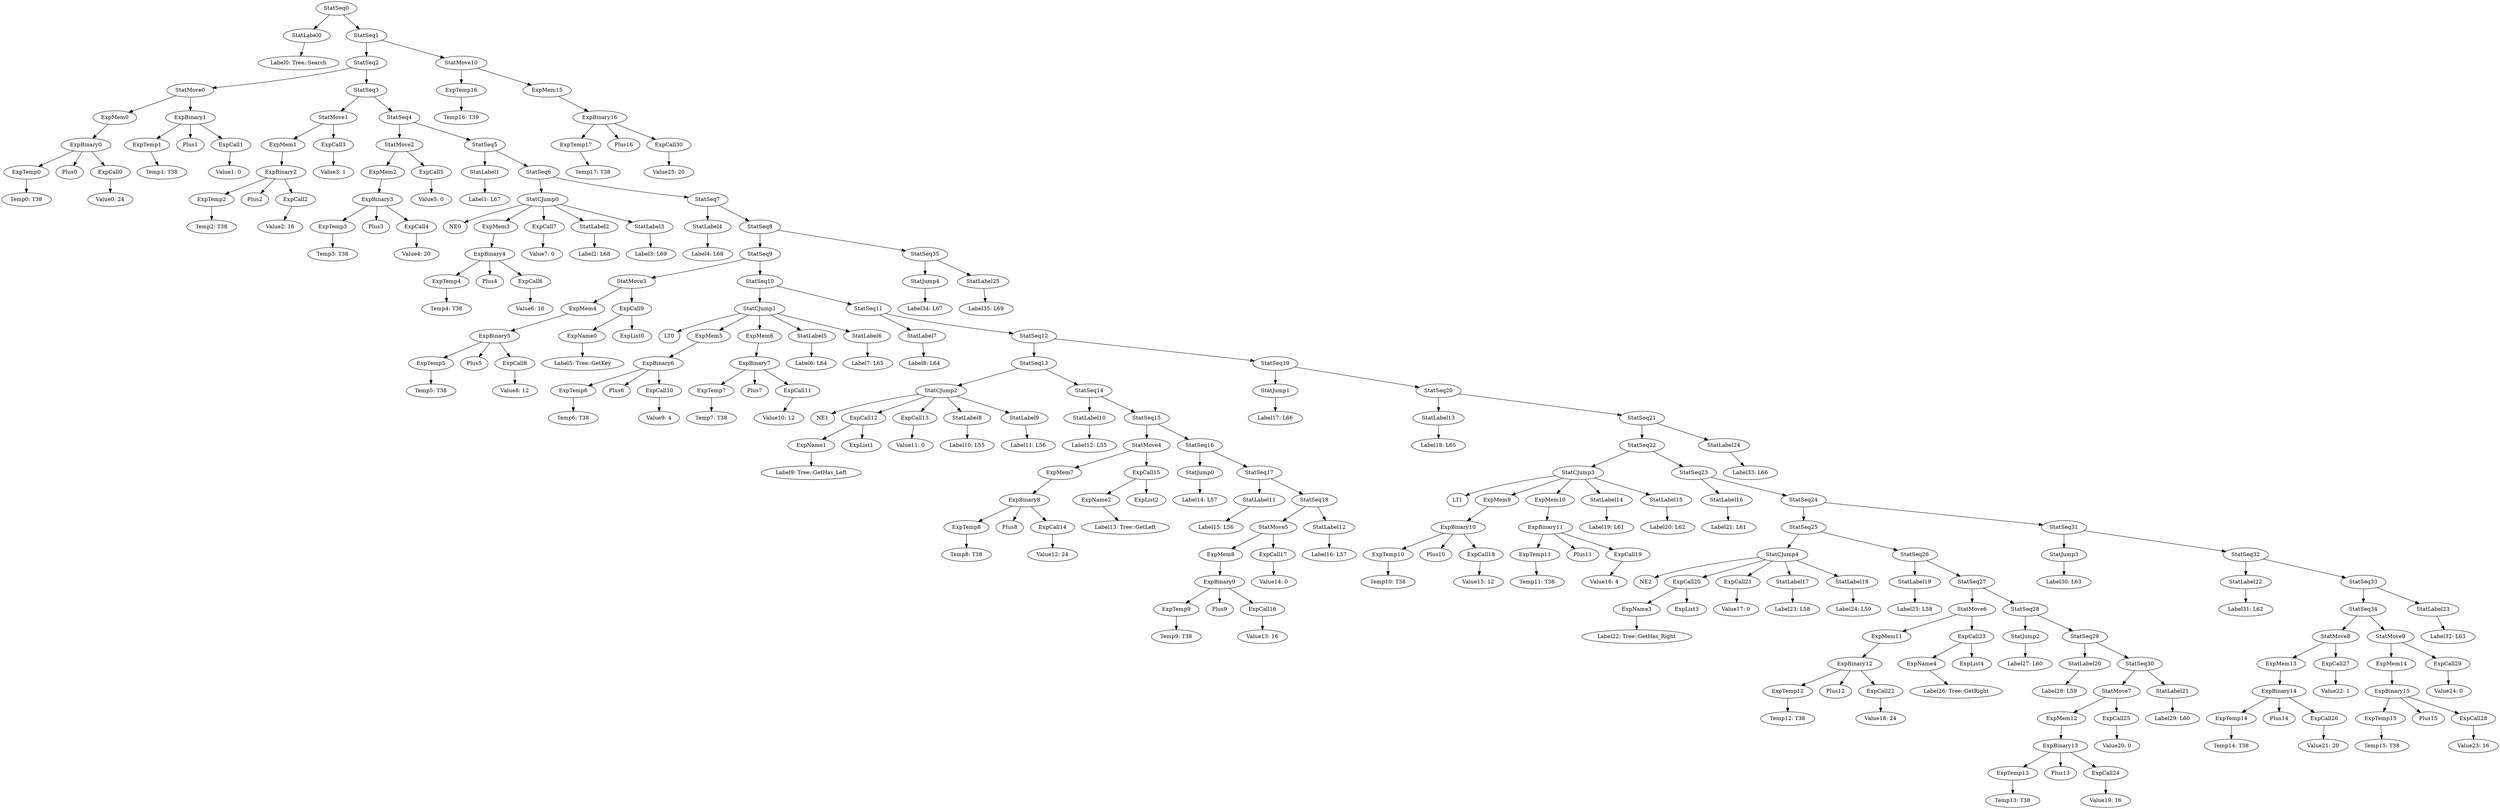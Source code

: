 digraph {
	ordering = out;
	ExpCall30 -> "Value25: 20";
	StatMove10 -> ExpTemp16;
	StatMove10 -> ExpMem15;
	StatJump4 -> "Label34: L67";
	StatSeq8 -> StatSeq9;
	StatSeq8 -> StatSeq35;
	StatSeq21 -> StatSeq22;
	StatSeq21 -> StatLabel24;
	StatMove9 -> ExpMem14;
	StatMove9 -> ExpCall29;
	ExpMem14 -> ExpBinary15;
	ExpCall28 -> "Value23: 16";
	ExpTemp15 -> "Temp15: T38";
	StatSeq34 -> StatMove8;
	StatSeq34 -> StatMove9;
	ExpMem13 -> ExpBinary14;
	ExpBinary16 -> ExpTemp17;
	ExpBinary16 -> Plus16;
	ExpBinary16 -> ExpCall30;
	ExpCall26 -> "Value21: 20";
	ExpTemp14 -> "Temp14: T38";
	StatSeq32 -> StatLabel22;
	StatSeq32 -> StatSeq33;
	StatSeq24 -> StatSeq25;
	StatSeq24 -> StatSeq31;
	StatMove7 -> ExpMem12;
	StatMove7 -> ExpCall25;
	ExpMem12 -> ExpBinary13;
	ExpTemp13 -> "Temp13: T38";
	StatSeq28 -> StatJump2;
	StatSeq28 -> StatSeq29;
	StatSeq29 -> StatLabel20;
	StatSeq29 -> StatSeq30;
	ExpCall23 -> ExpName4;
	ExpCall23 -> ExpList4;
	ExpName4 -> "Label26: Tree::GetRight";
	ExpMem11 -> ExpBinary12;
	ExpBinary12 -> ExpTemp12;
	ExpBinary12 -> Plus12;
	ExpBinary12 -> ExpCall22;
	StatMove6 -> ExpMem11;
	StatMove6 -> ExpCall23;
	StatSeq26 -> StatLabel19;
	StatSeq26 -> StatSeq27;
	StatLabel19 -> "Label25: L58";
	StatSeq25 -> StatCJump4;
	StatSeq25 -> StatSeq26;
	ExpCall24 -> "Value19: 16";
	StatLabel17 -> "Label23: L58";
	ExpCall21 -> "Value17: 0";
	ExpCall20 -> ExpName3;
	ExpCall20 -> ExpList3;
	ExpName3 -> "Label22: Tree::GetHas_Right";
	StatSeq22 -> StatCJump3;
	StatSeq22 -> StatSeq23;
	StatLabel15 -> "Label20: L62";
	StatLabel14 -> "Label19: L61";
	StatSeq31 -> StatJump3;
	StatSeq31 -> StatSeq32;
	ExpTemp11 -> "Temp11: T38";
	ExpCall18 -> "Value15: 12";
	ExpBinary10 -> ExpTemp10;
	ExpBinary10 -> Plus10;
	ExpBinary10 -> ExpCall18;
	ExpName0 -> "Label5: Tree::GetKey";
	ExpBinary5 -> ExpTemp5;
	ExpBinary5 -> Plus5;
	ExpBinary5 -> ExpCall8;
	StatMove3 -> ExpMem4;
	StatMove3 -> ExpCall9;
	StatCJump3 -> LT1;
	StatCJump3 -> ExpMem9;
	StatCJump3 -> ExpMem10;
	StatCJump3 -> StatLabel14;
	StatCJump3 -> StatLabel15;
	ExpCall9 -> ExpName0;
	ExpCall9 -> ExpList0;
	ExpMem3 -> ExpBinary4;
	StatMove8 -> ExpMem13;
	StatMove8 -> ExpCall27;
	StatLabel7 -> "Label8: L64";
	StatLabel24 -> "Label33: L66";
	ExpBinary13 -> ExpTemp13;
	ExpBinary13 -> Plus13;
	ExpBinary13 -> ExpCall24;
	StatMove2 -> ExpMem2;
	StatMove2 -> ExpCall5;
	ExpCall8 -> "Value8: 12";
	StatLabel16 -> "Label21: L61";
	ExpBinary1 -> ExpTemp1;
	ExpBinary1 -> Plus1;
	ExpBinary1 -> ExpCall1;
	ExpMem0 -> ExpBinary0;
	ExpBinary2 -> ExpTemp2;
	ExpBinary2 -> Plus2;
	ExpBinary2 -> ExpCall2;
	ExpMem5 -> ExpBinary6;
	ExpName2 -> "Label13: Tree::GetLeft";
	ExpTemp5 -> "Temp5: T38";
	ExpTemp4 -> "Temp4: T38";
	StatLabel5 -> "Label6: L64";
	ExpBinary4 -> ExpTemp4;
	ExpBinary4 -> Plus4;
	ExpBinary4 -> ExpCall6;
	ExpTemp1 -> "Temp1: T38";
	StatSeq0 -> StatLabel0;
	StatSeq0 -> StatSeq1;
	StatSeq6 -> StatCJump0;
	StatSeq6 -> StatSeq7;
	StatLabel8 -> "Label10: L55";
	ExpTemp3 -> "Temp3: T38";
	ExpBinary14 -> ExpTemp14;
	ExpBinary14 -> Plus14;
	ExpBinary14 -> ExpCall26;
	StatSeq5 -> StatLabel1;
	StatSeq5 -> StatSeq6;
	StatLabel25 -> "Label35: L69";
	StatLabel9 -> "Label11: L56";
	StatSeq30 -> StatMove7;
	StatSeq30 -> StatLabel21;
	StatLabel0 -> "Label0: Tree::Search";
	StatSeq17 -> StatLabel11;
	StatSeq17 -> StatSeq18;
	StatLabel12 -> "Label16: L57";
	ExpTemp0 -> "Temp0: T38";
	ExpTemp7 -> "Temp7: T38";
	StatSeq9 -> StatMove3;
	StatSeq9 -> StatSeq10;
	ExpCall0 -> "Value0: 24";
	StatLabel1 -> "Label1: L67";
	StatSeq1 -> StatSeq2;
	StatSeq1 -> StatMove10;
	StatLabel22 -> "Label31: L62";
	ExpMem2 -> ExpBinary3;
	ExpCall1 -> "Value1: 0";
	StatJump0 -> "Label14: L57";
	StatMove0 -> ExpMem0;
	StatMove0 -> ExpBinary1;
	StatSeq35 -> StatJump4;
	StatSeq35 -> StatLabel25;
	ExpCall19 -> "Value16: 4";
	ExpCall7 -> "Value7: 0";
	ExpBinary15 -> ExpTemp15;
	ExpBinary15 -> Plus15;
	ExpBinary15 -> ExpCall28;
	ExpCall2 -> "Value2: 16";
	StatSeq3 -> StatMove1;
	StatSeq3 -> StatSeq4;
	StatLabel3 -> "Label3: L69";
	ExpBinary3 -> ExpTemp3;
	ExpBinary3 -> Plus3;
	ExpBinary3 -> ExpCall4;
	ExpMem7 -> ExpBinary8;
	StatSeq15 -> StatMove4;
	StatSeq15 -> StatSeq16;
	StatSeq33 -> StatSeq34;
	StatSeq33 -> StatLabel23;
	ExpBinary11 -> ExpTemp11;
	ExpBinary11 -> Plus11;
	ExpBinary11 -> ExpCall19;
	ExpMem4 -> ExpBinary5;
	ExpBinary0 -> ExpTemp0;
	ExpBinary0 -> Plus0;
	ExpBinary0 -> ExpCall0;
	StatLabel23 -> "Label32: L63";
	ExpCall27 -> "Value22: 1";
	StatSeq2 -> StatMove0;
	StatSeq2 -> StatSeq3;
	StatLabel11 -> "Label15: L56";
	ExpTemp2 -> "Temp2: T38";
	ExpMem1 -> ExpBinary2;
	StatCJump0 -> NE0;
	StatCJump0 -> ExpMem3;
	StatCJump0 -> ExpCall7;
	StatCJump0 -> StatLabel2;
	StatCJump0 -> StatLabel3;
	StatMove1 -> ExpMem1;
	StatMove1 -> ExpCall3;
	ExpTemp17 -> "Temp17: T38";
	ExpMem9 -> ExpBinary10;
	StatSeq13 -> StatCJump2;
	StatSeq13 -> StatSeq14;
	ExpCall5 -> "Value5: 0";
	ExpCall22 -> "Value18: 24";
	ExpCall3 -> "Value3: 1";
	StatCJump1 -> LT0;
	StatCJump1 -> ExpMem5;
	StatCJump1 -> ExpMem6;
	StatCJump1 -> StatLabel5;
	StatCJump1 -> StatLabel6;
	ExpTemp6 -> "Temp6: T38";
	ExpBinary6 -> ExpTemp6;
	ExpBinary6 -> Plus6;
	ExpBinary6 -> ExpCall10;
	StatLabel13 -> "Label18: L65";
	ExpCall10 -> "Value9: 4";
	StatLabel21 -> "Label29: L60";
	ExpCall13 -> "Value11: 0";
	ExpMem15 -> ExpBinary16;
	ExpTemp8 -> "Temp8: T38";
	ExpCall11 -> "Value10: 12";
	ExpCall29 -> "Value24: 0";
	ExpMem6 -> ExpBinary7;
	ExpTemp16 -> "Temp16: T39";
	StatCJump2 -> NE1;
	StatCJump2 -> ExpCall12;
	StatCJump2 -> ExpCall13;
	StatCJump2 -> StatLabel8;
	StatCJump2 -> StatLabel9;
	ExpTemp12 -> "Temp12: T38";
	StatLabel18 -> "Label24: L59";
	StatLabel6 -> "Label7: L65";
	StatSeq10 -> StatCJump1;
	StatSeq10 -> StatSeq11;
	ExpName1 -> "Label9: Tree::GetHas_Left";
	StatSeq14 -> StatLabel10;
	StatSeq14 -> StatSeq15;
	StatJump2 -> "Label27: L60";
	StatLabel10 -> "Label12: L55";
	ExpBinary8 -> ExpTemp8;
	ExpBinary8 -> Plus8;
	ExpBinary8 -> ExpCall14;
	ExpCall25 -> "Value20: 0";
	ExpCall14 -> "Value12: 24";
	StatSeq27 -> StatMove6;
	StatSeq27 -> StatSeq28;
	ExpCall15 -> ExpName2;
	ExpCall15 -> ExpList2;
	StatSeq7 -> StatLabel4;
	StatSeq7 -> StatSeq8;
	StatSeq16 -> StatJump0;
	StatSeq16 -> StatSeq17;
	StatJump3 -> "Label30: L63";
	ExpCall4 -> "Value4: 20";
	ExpTemp9 -> "Temp9: T38";
	StatCJump4 -> NE2;
	StatCJump4 -> ExpCall20;
	StatCJump4 -> ExpCall21;
	StatCJump4 -> StatLabel17;
	StatCJump4 -> StatLabel18;
	ExpBinary7 -> ExpTemp7;
	ExpBinary7 -> Plus7;
	ExpBinary7 -> ExpCall11;
	ExpBinary9 -> ExpTemp9;
	ExpBinary9 -> Plus9;
	ExpBinary9 -> ExpCall16;
	StatSeq19 -> StatJump1;
	StatSeq19 -> StatSeq20;
	StatSeq11 -> StatLabel7;
	StatSeq11 -> StatSeq12;
	StatSeq20 -> StatLabel13;
	StatSeq20 -> StatSeq21;
	StatSeq23 -> StatLabel16;
	StatSeq23 -> StatSeq24;
	StatLabel4 -> "Label4: L68";
	ExpCall16 -> "Value13: 16";
	ExpMem8 -> ExpBinary9;
	StatLabel2 -> "Label2: L68";
	ExpCall12 -> ExpName1;
	ExpCall12 -> ExpList1;
	StatMove4 -> ExpMem7;
	StatMove4 -> ExpCall15;
	StatMove5 -> ExpMem8;
	StatMove5 -> ExpCall17;
	ExpCall17 -> "Value14: 0";
	StatSeq18 -> StatMove5;
	StatSeq18 -> StatLabel12;
	StatSeq12 -> StatSeq13;
	StatSeq12 -> StatSeq19;
	StatSeq4 -> StatMove2;
	StatSeq4 -> StatSeq5;
	StatJump1 -> "Label17: L66";
	StatLabel20 -> "Label28: L59";
	ExpMem10 -> ExpBinary11;
	ExpCall6 -> "Value6: 16";
	ExpTemp10 -> "Temp10: T38";
}

